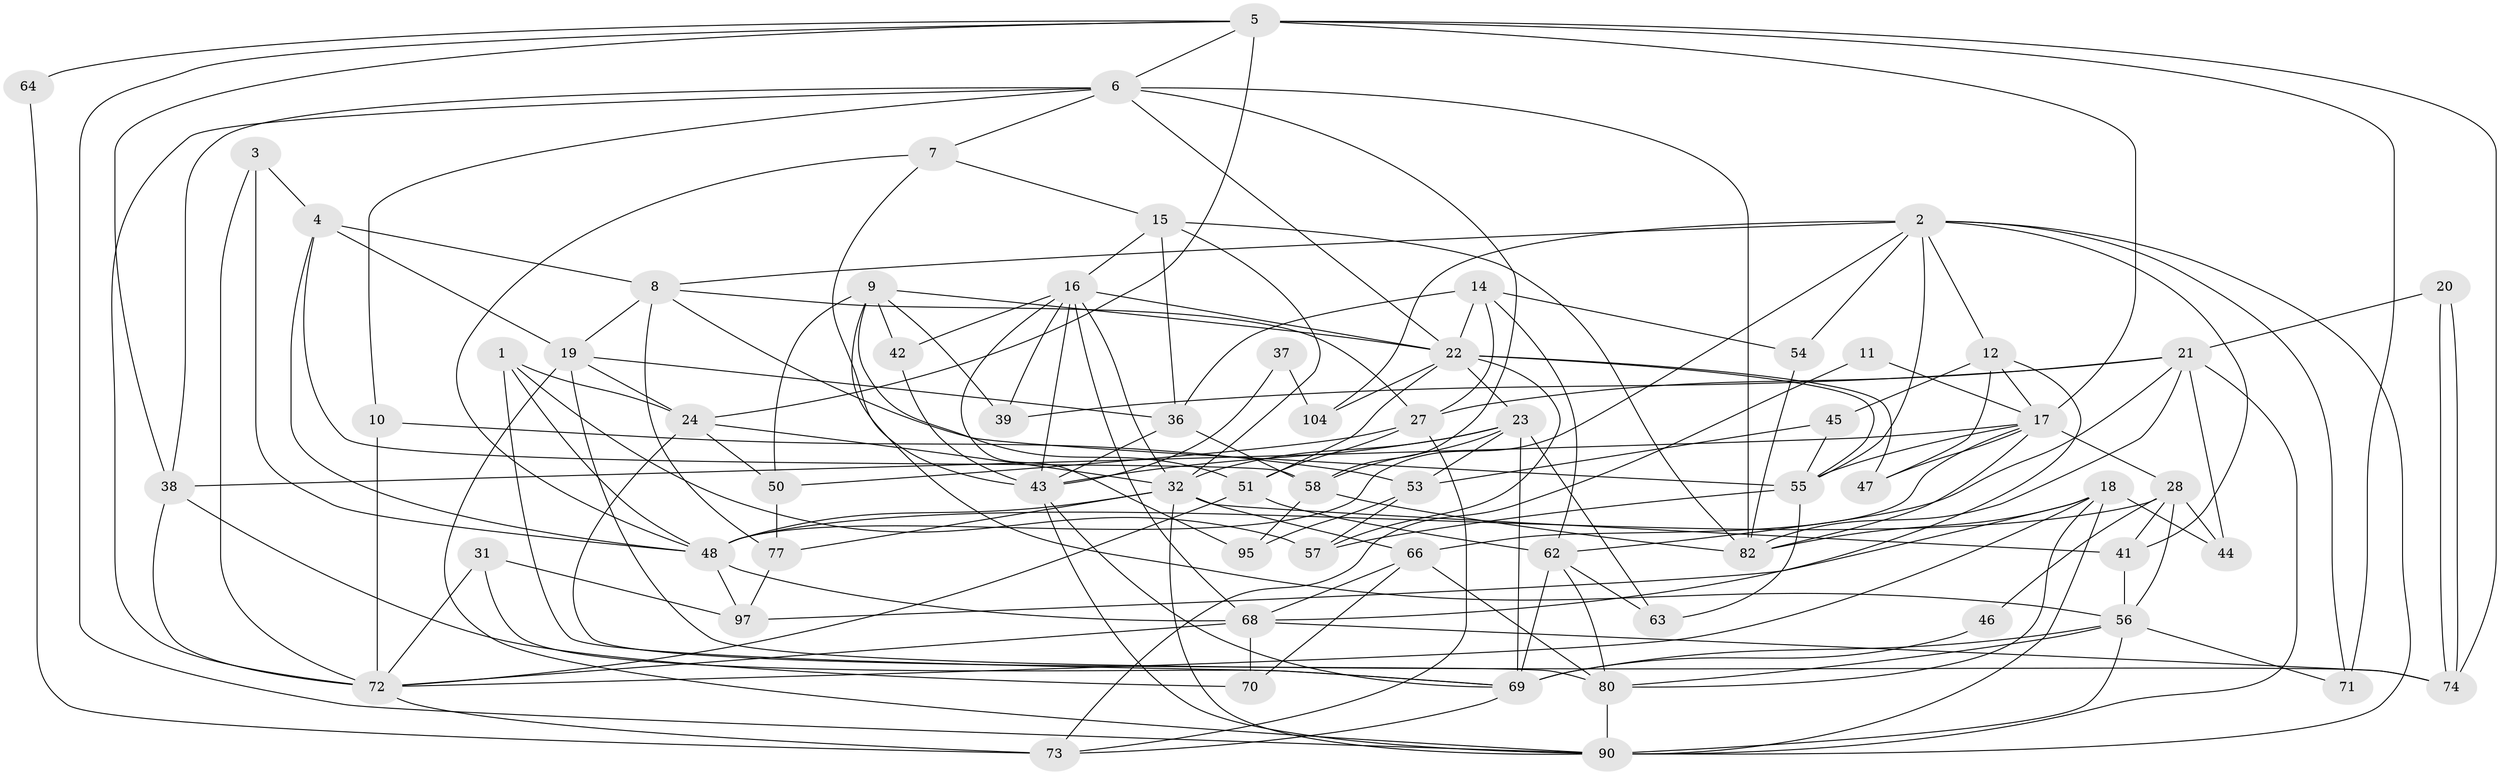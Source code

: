 // Generated by graph-tools (version 1.1) at 2025/52/02/27/25 19:52:02]
// undirected, 65 vertices, 171 edges
graph export_dot {
graph [start="1"]
  node [color=gray90,style=filled];
  1 [super="+30"];
  2 [super="+26"];
  3;
  4 [super="+49"];
  5 [super="+59"];
  6 [super="+100"];
  7 [super="+40"];
  8 [super="+13"];
  9 [super="+34"];
  10;
  11;
  12 [super="+99"];
  14 [super="+35"];
  15 [super="+83"];
  16 [super="+33"];
  17 [super="+87"];
  18 [super="+60"];
  19 [super="+65"];
  20;
  21 [super="+25"];
  22 [super="+29"];
  23 [super="+52"];
  24 [super="+93"];
  27 [super="+101"];
  28 [super="+76"];
  31;
  32 [super="+61"];
  36 [super="+108"];
  37;
  38 [super="+98"];
  39;
  41;
  42;
  43 [super="+79"];
  44 [super="+91"];
  45;
  46;
  47;
  48 [super="+67"];
  50 [super="+85"];
  51;
  53 [super="+102"];
  54;
  55 [super="+75"];
  56 [super="+89"];
  57;
  58 [super="+92"];
  62 [super="+88"];
  63;
  64;
  66 [super="+96"];
  68 [super="+78"];
  69 [super="+84"];
  70;
  71;
  72 [super="+86"];
  73;
  74 [super="+94"];
  77;
  80 [super="+81"];
  82 [super="+106"];
  90 [super="+105"];
  95 [super="+107"];
  97 [super="+103"];
  104;
  1 -- 57;
  1 -- 48;
  1 -- 69;
  1 -- 24;
  2 -- 90;
  2 -- 41;
  2 -- 71;
  2 -- 8;
  2 -- 48;
  2 -- 54;
  2 -- 55;
  2 -- 104;
  2 -- 12;
  3 -- 48;
  3 -- 4;
  3 -- 72;
  4 -- 58;
  4 -- 48;
  4 -- 8;
  4 -- 19;
  5 -- 6;
  5 -- 24;
  5 -- 64;
  5 -- 71;
  5 -- 90;
  5 -- 74;
  5 -- 38;
  5 -- 17;
  6 -- 22;
  6 -- 82;
  6 -- 7;
  6 -- 38;
  6 -- 72;
  6 -- 10;
  6 -- 58;
  7 -- 43;
  7 -- 48;
  7 -- 15;
  8 -- 27 [weight=2];
  8 -- 77;
  8 -- 55;
  8 -- 19;
  9 -- 39;
  9 -- 51;
  9 -- 42;
  9 -- 22;
  9 -- 56;
  9 -- 50;
  10 -- 53;
  10 -- 72;
  11 -- 17;
  11 -- 73;
  12 -- 45;
  12 -- 17;
  12 -- 68;
  12 -- 47;
  14 -- 36 [weight=2];
  14 -- 54;
  14 -- 27;
  14 -- 22;
  14 -- 62;
  15 -- 32;
  15 -- 36;
  15 -- 16;
  15 -- 82;
  16 -- 68;
  16 -- 32;
  16 -- 42;
  16 -- 95;
  16 -- 39;
  16 -- 22;
  16 -- 43;
  17 -- 47;
  17 -- 66;
  17 -- 38;
  17 -- 82;
  17 -- 55;
  17 -- 28;
  18 -- 90;
  18 -- 80;
  18 -- 72;
  18 -- 82;
  18 -- 97;
  18 -- 44;
  19 -- 90;
  19 -- 36;
  19 -- 74;
  19 -- 24;
  20 -- 74;
  20 -- 74;
  20 -- 21;
  21 -- 62;
  21 -- 27;
  21 -- 82;
  21 -- 39;
  21 -- 90;
  21 -- 44;
  22 -- 57;
  22 -- 23;
  22 -- 51;
  22 -- 104;
  22 -- 47;
  22 -- 55;
  23 -- 53;
  23 -- 69;
  23 -- 43;
  23 -- 63;
  23 -- 32;
  23 -- 58;
  24 -- 80;
  24 -- 32;
  24 -- 50;
  27 -- 51;
  27 -- 73;
  27 -- 50;
  28 -- 41;
  28 -- 44;
  28 -- 46;
  28 -- 48;
  28 -- 56;
  31 -- 69;
  31 -- 97;
  31 -- 72;
  32 -- 41;
  32 -- 66;
  32 -- 48;
  32 -- 77;
  32 -- 90;
  36 -- 58;
  36 -- 43;
  37 -- 104;
  37 -- 43;
  38 -- 72;
  38 -- 70;
  41 -- 56;
  42 -- 43;
  43 -- 69;
  43 -- 90;
  45 -- 55;
  45 -- 53;
  46 -- 69;
  48 -- 68;
  48 -- 97;
  50 -- 77;
  51 -- 72;
  51 -- 62;
  53 -- 57;
  53 -- 95;
  54 -- 82;
  55 -- 57;
  55 -- 63;
  56 -- 71;
  56 -- 69;
  56 -- 80;
  56 -- 90;
  58 -- 82;
  58 -- 95;
  62 -- 63;
  62 -- 69;
  62 -- 80;
  64 -- 73;
  66 -- 70;
  66 -- 80;
  66 -- 68;
  68 -- 74;
  68 -- 70;
  68 -- 72;
  69 -- 73;
  72 -- 73;
  77 -- 97;
  80 -- 90;
}
